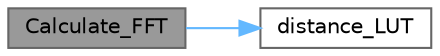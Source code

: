 digraph "Calculate_FFT"
{
 // LATEX_PDF_SIZE
  bgcolor="transparent";
  edge [fontname=Helvetica,fontsize=10,labelfontname=Helvetica,labelfontsize=10];
  node [fontname=Helvetica,fontsize=10,shape=box,height=0.2,width=0.4];
  rankdir="LR";
  Node1 [label="Calculate_FFT",height=0.2,width=0.4,color="gray40", fillcolor="grey60", style="filled", fontcolor="black",tooltip=" "];
  Node1 -> Node2 [color="steelblue1",style="solid"];
  Node2 [label="distance_LUT",height=0.2,width=0.4,color="grey40", fillcolor="white", style="filled",URL="$calculations_8c.html#ad820a1efb7e9dc28d5da28e1775ccf42",tooltip=" "];
}
